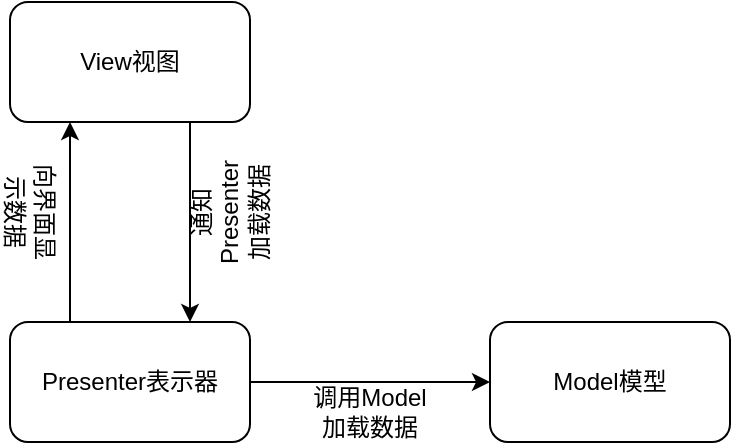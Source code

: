 <mxfile version="20.8.20" type="github">
  <diagram name="第 1 页" id="dW9sDW1R2gOT_-_HRtiQ">
    <mxGraphModel dx="1434" dy="796" grid="1" gridSize="10" guides="1" tooltips="1" connect="1" arrows="1" fold="1" page="1" pageScale="1" pageWidth="827" pageHeight="1169" math="0" shadow="0">
      <root>
        <mxCell id="0" />
        <mxCell id="1" parent="0" />
        <mxCell id="Bg-CjvVRX6327Nk3v-DV-4" style="edgeStyle=orthogonalEdgeStyle;rounded=0;orthogonalLoop=1;jettySize=auto;html=1;exitX=0.75;exitY=1;exitDx=0;exitDy=0;entryX=0.75;entryY=0;entryDx=0;entryDy=0;" edge="1" parent="1" source="Bg-CjvVRX6327Nk3v-DV-1" target="Bg-CjvVRX6327Nk3v-DV-2">
          <mxGeometry relative="1" as="geometry" />
        </mxCell>
        <mxCell id="Bg-CjvVRX6327Nk3v-DV-1" value="View视图" style="rounded=1;whiteSpace=wrap;html=1;" vertex="1" parent="1">
          <mxGeometry x="130" y="170" width="120" height="60" as="geometry" />
        </mxCell>
        <mxCell id="Bg-CjvVRX6327Nk3v-DV-5" style="edgeStyle=orthogonalEdgeStyle;rounded=0;orthogonalLoop=1;jettySize=auto;html=1;exitX=0.25;exitY=0;exitDx=0;exitDy=0;entryX=0.25;entryY=1;entryDx=0;entryDy=0;" edge="1" parent="1" source="Bg-CjvVRX6327Nk3v-DV-2" target="Bg-CjvVRX6327Nk3v-DV-1">
          <mxGeometry relative="1" as="geometry" />
        </mxCell>
        <mxCell id="Bg-CjvVRX6327Nk3v-DV-6" style="edgeStyle=orthogonalEdgeStyle;rounded=0;orthogonalLoop=1;jettySize=auto;html=1;exitX=1;exitY=0.5;exitDx=0;exitDy=0;entryX=0;entryY=0.5;entryDx=0;entryDy=0;" edge="1" parent="1" source="Bg-CjvVRX6327Nk3v-DV-2" target="Bg-CjvVRX6327Nk3v-DV-3">
          <mxGeometry relative="1" as="geometry" />
        </mxCell>
        <mxCell id="Bg-CjvVRX6327Nk3v-DV-2" value="Presenter表示器" style="rounded=1;whiteSpace=wrap;html=1;" vertex="1" parent="1">
          <mxGeometry x="130" y="330" width="120" height="60" as="geometry" />
        </mxCell>
        <mxCell id="Bg-CjvVRX6327Nk3v-DV-3" value="Model模型" style="rounded=1;whiteSpace=wrap;html=1;" vertex="1" parent="1">
          <mxGeometry x="370" y="330" width="120" height="60" as="geometry" />
        </mxCell>
        <mxCell id="Bg-CjvVRX6327Nk3v-DV-7" value="调用Model加载数据" style="text;html=1;strokeColor=none;fillColor=none;align=center;verticalAlign=middle;whiteSpace=wrap;rounded=0;" vertex="1" parent="1">
          <mxGeometry x="280" y="360" width="60" height="30" as="geometry" />
        </mxCell>
        <mxCell id="Bg-CjvVRX6327Nk3v-DV-8" value="向界面显示数据" style="text;html=1;strokeColor=none;fillColor=none;align=center;verticalAlign=middle;whiteSpace=wrap;rounded=0;rotation=90;" vertex="1" parent="1">
          <mxGeometry x="110" y="260" width="60" height="30" as="geometry" />
        </mxCell>
        <mxCell id="Bg-CjvVRX6327Nk3v-DV-9" value="通知Presenter加载数据" style="text;html=1;strokeColor=none;fillColor=none;align=center;verticalAlign=middle;whiteSpace=wrap;rounded=0;rotation=-90;" vertex="1" parent="1">
          <mxGeometry x="210" y="260" width="60" height="30" as="geometry" />
        </mxCell>
      </root>
    </mxGraphModel>
  </diagram>
</mxfile>
